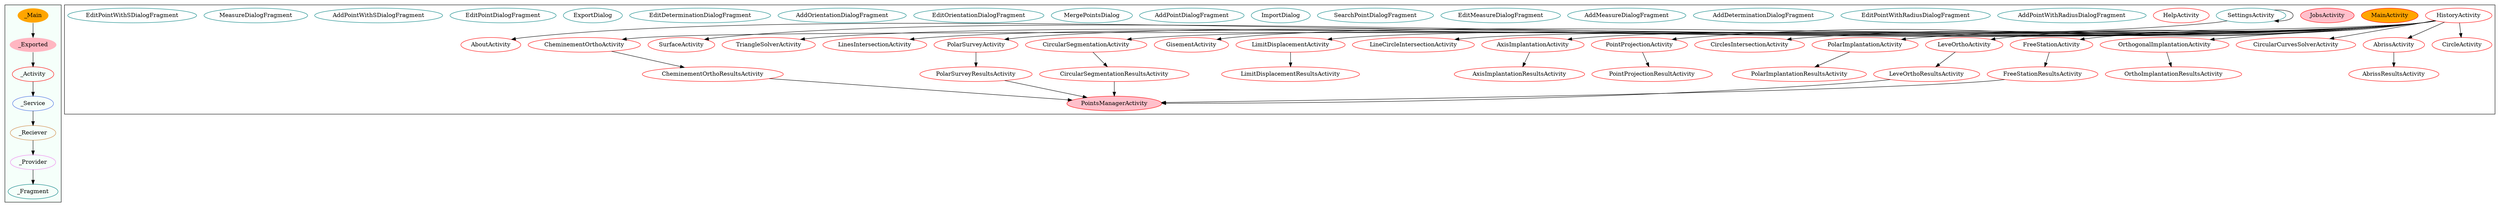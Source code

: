 digraph G {
subgraph cluster_legend{ 
bgcolor=mintcream;
_Activity[color = red];
_Service[color = royalblue];
_Provider[color = violet];
_Reciever[color = peru];
_Fragment[color = teal];
_Main[style=filled, fillcolor=orange, color = mintcream];
_Exported[style=filled, fillcolor=lightpink, color = mintcream];
_Main -> _Exported -> _Activity -> _Service -> _Reciever -> _Provider -> _Fragment; 
}
subgraph cluster_component{ 
CheminementOrthoActivity[color = red];
PolarSurveyResultsActivity[color = red];
SurfaceActivity[color = red];
TriangleSolverActivity[color = red];
LinesIntersectionActivity[color = red];
PolarSurveyActivity[color = red];
CircularSegmentationActivity[color = red];
GisementActivity[color = red];
LimitDisplacementActivity[color = red];
AxisImplantationResultsActivity[color = red];
LineCircleIntersectionActivity[color = red];
OrthoImplantationResultsActivity[color = red];
AxisImplantationActivity[color = red];
PointProjectionActivity[color = red];
CirclesIntersectionActivity[color = red];
CircularSegmentationResultsActivity[color = red];
PointsManagerActivity[style=filled, fillcolor=pink, color = red];
PolarImplantationActivity[color = red];
PolarImplantationResultsActivity[color = red];
LeveOrthoActivity[color = red];
FreeStationResultsActivity[color = red];
LimitDisplacementResultsActivity[color = red];
HistoryActivity[color = red];
FreeStationActivity[color = red];
AboutActivity[color = red];
OrthogonalImplantationActivity[color = red];
MainActivity[style=filled, fillcolor=orange, color = red];
JobsActivity[style=filled, fillcolor=pink, color = red];
PointProjectionResultActivity[color = red];
CircularCurvesSolverActivity[color = red];
AbrissActivity[color = red];
CheminementOrthoResultsActivity[color = red];
AbrissResultsActivity[color = red];
SettingsActivity[color = red];
HelpActivity[color = red];
LeveOrthoResultsActivity[color = red];
CircleActivity[color = red];
AddPointWithRadiusDialogFragment[color = teal];
EditPointWithRadiusDialogFragment[color = teal];
AddDeterminationDialogFragment[color = teal];
AddMeasureDialogFragment[color = teal];
EditMeasureDialogFragment[color = teal];
SearchPointDialogFragment[color = teal];
ImportDialog[color = teal];
AddPointDialogFragment[color = teal];
MergePointsDialog[color = teal];
EditOrientationDialogFragment[color = teal];
AddOrientationDialogFragment[color = teal];
EditDeterminationDialogFragment[color = teal];
ImportDialog[color = teal];
ExportDialog[color = teal];
EditPointDialogFragment[color = teal];
AddMeasureDialogFragment[color = teal];
SettingsActivity[color = teal];
AddPointWithSDialogFragment[color = teal];
EditMeasureDialogFragment[color = teal];
EditMeasureDialogFragment[color = teal];
MeasureDialogFragment[color = teal];
MeasureDialogFragment[color = teal];
AddMeasureDialogFragment[color = teal];
EditPointWithSDialogFragment[color = teal];
ExportDialog[color = teal];
FreeStationResultsActivity->PointsManagerActivity;
HistoryActivity->OrthogonalImplantationActivity;
HistoryActivity->PointProjectionActivity;
HistoryActivity->CircularCurvesSolverActivity;
HistoryActivity->AbrissActivity;
HistoryActivity->PolarImplantationActivity;
HistoryActivity->CirclesIntersectionActivity;
HistoryActivity->LimitDisplacementActivity;
HistoryActivity->TriangleSolverActivity;
HistoryActivity->CircularSegmentationActivity;
HistoryActivity->LineCircleIntersectionActivity;
HistoryActivity->LinesIntersectionActivity;
HistoryActivity->AxisImplantationActivity;
HistoryActivity->CircleActivity;
HistoryActivity->PolarSurveyActivity;
HistoryActivity->LeveOrthoActivity;
HistoryActivity->SurfaceActivity;
HistoryActivity->CheminementOrthoActivity;
HistoryActivity->GisementActivity;
HistoryActivity->FreeStationActivity;
FreeStationActivity->FreeStationResultsActivity;
OrthogonalImplantationActivity->OrthoImplantationResultsActivity;
PolarSurveyResultsActivity->PointsManagerActivity;
CheminementOrthoActivity->CheminementOrthoResultsActivity;
CircularSegmentationActivity->CircularSegmentationResultsActivity;
PolarSurveyActivity->PolarSurveyResultsActivity;
LimitDisplacementActivity->LimitDisplacementResultsActivity;
AbrissActivity->AbrissResultsActivity;
AxisImplantationActivity->AxisImplantationResultsActivity;
CheminementOrthoResultsActivity->PointsManagerActivity;
PointProjectionActivity->PointProjectionResultActivity;
SettingsActivity->AboutActivity;
SettingsActivity->SettingsActivity;
CircularSegmentationResultsActivity->PointsManagerActivity;
LeveOrthoResultsActivity->PointsManagerActivity;
PolarImplantationActivity->PolarImplantationResultsActivity;
LeveOrthoActivity->LeveOrthoResultsActivity;
}
}
